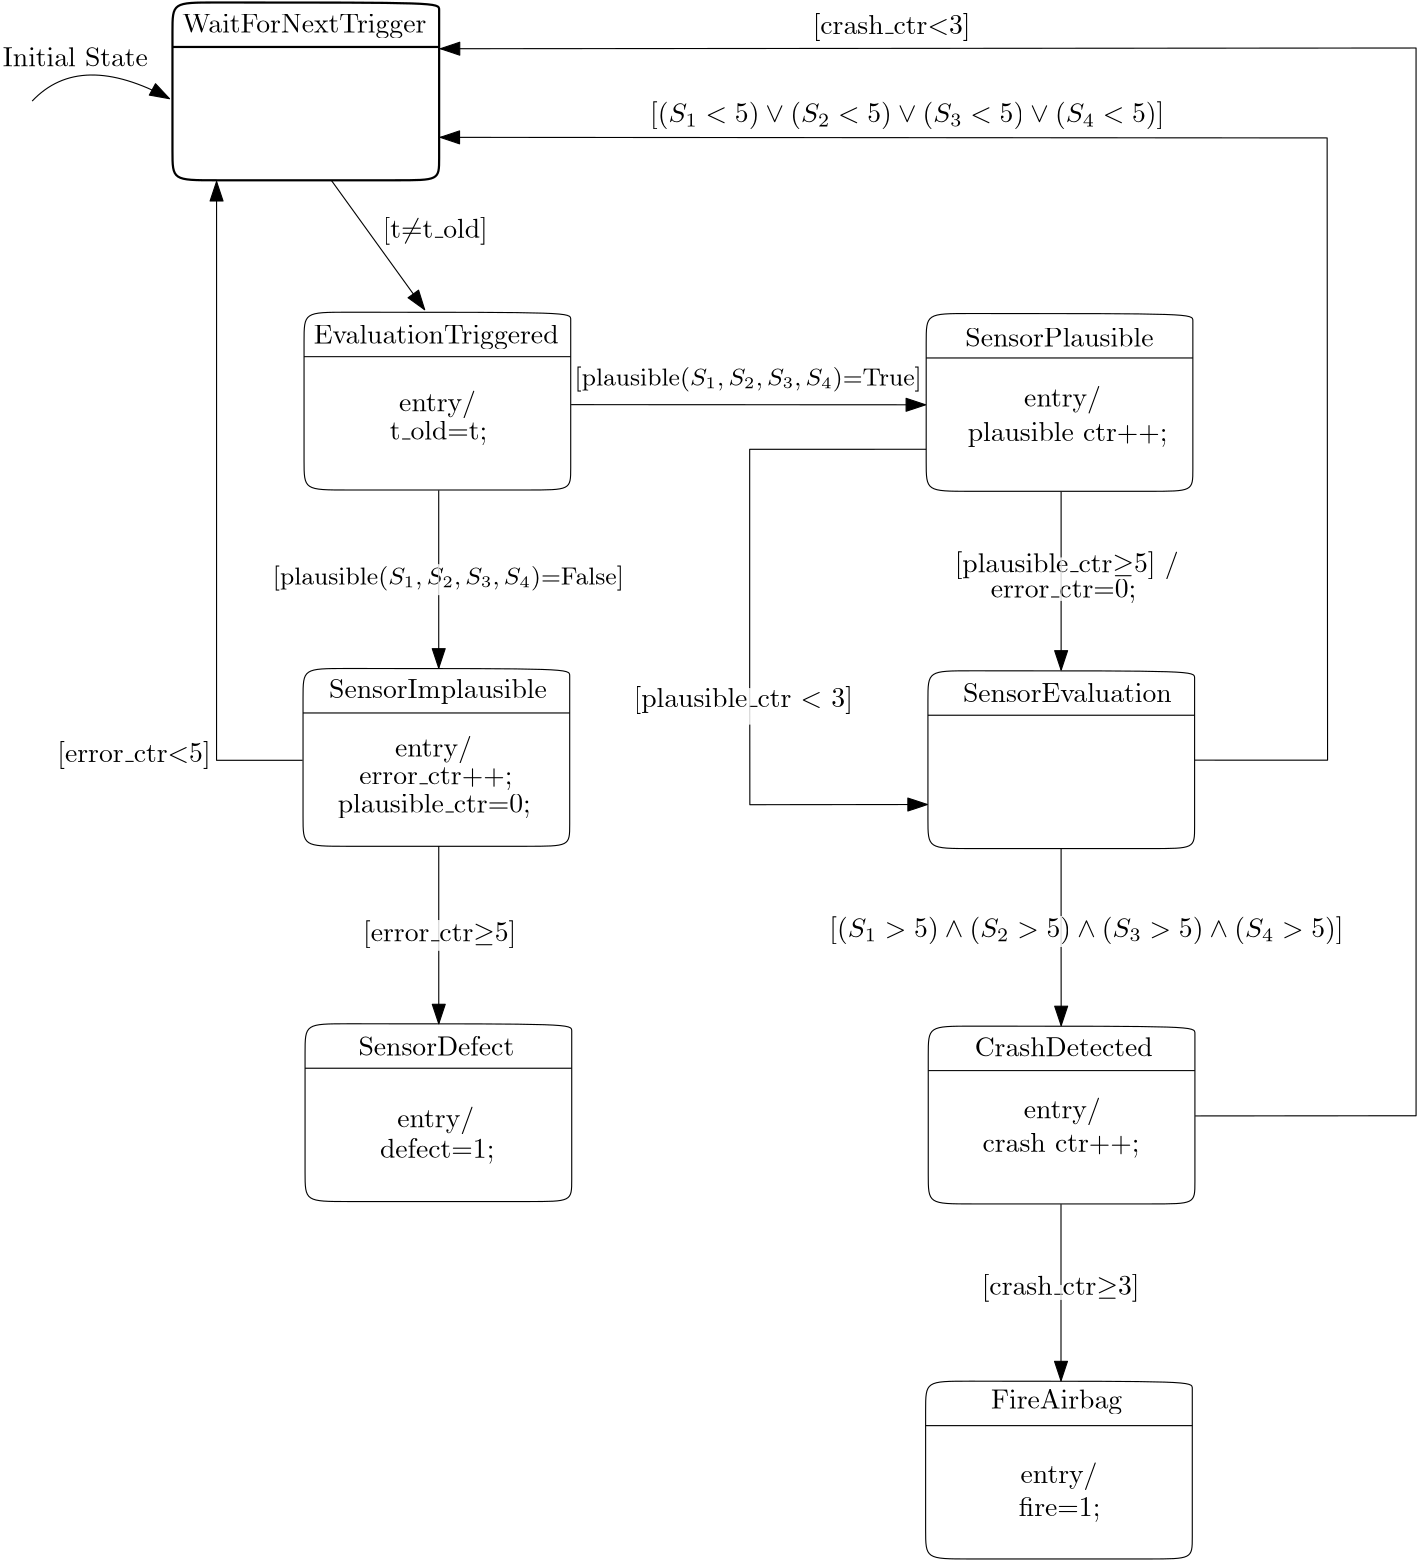 <?xml version="1.0"?>
<!DOCTYPE ipe SYSTEM "ipe.dtd">
<ipe version="70218" creator="Ipe 7.2.28">
<info created="D:20240718121635" modified="D:20240718124838"/>
<ipestyle name="basic">
<symbol name="arrow/arc(spx)">
<path stroke="sym-stroke" fill="sym-stroke" pen="sym-pen">
0 0 m
-1 0.333 l
-1 -0.333 l
h
</path>
</symbol>
<symbol name="arrow/farc(spx)">
<path stroke="sym-stroke" fill="white" pen="sym-pen">
0 0 m
-1 0.333 l
-1 -0.333 l
h
</path>
</symbol>
<symbol name="arrow/ptarc(spx)">
<path stroke="sym-stroke" fill="sym-stroke" pen="sym-pen">
0 0 m
-1 0.333 l
-0.8 0 l
-1 -0.333 l
h
</path>
</symbol>
<symbol name="arrow/fptarc(spx)">
<path stroke="sym-stroke" fill="white" pen="sym-pen">
0 0 m
-1 0.333 l
-0.8 0 l
-1 -0.333 l
h
</path>
</symbol>
<symbol name="mark/circle(sx)" transformations="translations">
<path fill="sym-stroke">
0.6 0 0 0.6 0 0 e
0.4 0 0 0.4 0 0 e
</path>
</symbol>
<symbol name="mark/disk(sx)" transformations="translations">
<path fill="sym-stroke">
0.6 0 0 0.6 0 0 e
</path>
</symbol>
<symbol name="mark/fdisk(sfx)" transformations="translations">
<group>
<path fill="sym-fill">
0.5 0 0 0.5 0 0 e
</path>
<path fill="sym-stroke" fillrule="eofill">
0.6 0 0 0.6 0 0 e
0.4 0 0 0.4 0 0 e
</path>
</group>
</symbol>
<symbol name="mark/box(sx)" transformations="translations">
<path fill="sym-stroke" fillrule="eofill">
-0.6 -0.6 m
0.6 -0.6 l
0.6 0.6 l
-0.6 0.6 l
h
-0.4 -0.4 m
0.4 -0.4 l
0.4 0.4 l
-0.4 0.4 l
h
</path>
</symbol>
<symbol name="mark/square(sx)" transformations="translations">
<path fill="sym-stroke">
-0.6 -0.6 m
0.6 -0.6 l
0.6 0.6 l
-0.6 0.6 l
h
</path>
</symbol>
<symbol name="mark/fsquare(sfx)" transformations="translations">
<group>
<path fill="sym-fill">
-0.5 -0.5 m
0.5 -0.5 l
0.5 0.5 l
-0.5 0.5 l
h
</path>
<path fill="sym-stroke" fillrule="eofill">
-0.6 -0.6 m
0.6 -0.6 l
0.6 0.6 l
-0.6 0.6 l
h
-0.4 -0.4 m
0.4 -0.4 l
0.4 0.4 l
-0.4 0.4 l
h
</path>
</group>
</symbol>
<symbol name="mark/cross(sx)" transformations="translations">
<group>
<path fill="sym-stroke">
-0.43 -0.57 m
0.57 0.43 l
0.43 0.57 l
-0.57 -0.43 l
h
</path>
<path fill="sym-stroke">
-0.43 0.57 m
0.57 -0.43 l
0.43 -0.57 l
-0.57 0.43 l
h
</path>
</group>
</symbol>
<symbol name="arrow/fnormal(spx)">
<path stroke="sym-stroke" fill="white" pen="sym-pen">
0 0 m
-1 0.333 l
-1 -0.333 l
h
</path>
</symbol>
<symbol name="arrow/pointed(spx)">
<path stroke="sym-stroke" fill="sym-stroke" pen="sym-pen">
0 0 m
-1 0.333 l
-0.8 0 l
-1 -0.333 l
h
</path>
</symbol>
<symbol name="arrow/fpointed(spx)">
<path stroke="sym-stroke" fill="white" pen="sym-pen">
0 0 m
-1 0.333 l
-0.8 0 l
-1 -0.333 l
h
</path>
</symbol>
<symbol name="arrow/linear(spx)">
<path stroke="sym-stroke" pen="sym-pen">
-1 0.333 m
0 0 l
-1 -0.333 l
</path>
</symbol>
<symbol name="arrow/fdouble(spx)">
<path stroke="sym-stroke" fill="white" pen="sym-pen">
0 0 m
-1 0.333 l
-1 -0.333 l
h
-1 0 m
-2 0.333 l
-2 -0.333 l
h
</path>
</symbol>
<symbol name="arrow/double(spx)">
<path stroke="sym-stroke" fill="sym-stroke" pen="sym-pen">
0 0 m
-1 0.333 l
-1 -0.333 l
h
-1 0 m
-2 0.333 l
-2 -0.333 l
h
</path>
</symbol>
<symbol name="arrow/mid-normal(spx)">
<path stroke="sym-stroke" fill="sym-stroke" pen="sym-pen">
0.5 0 m
-0.5 0.333 l
-0.5 -0.333 l
h
</path>
</symbol>
<symbol name="arrow/mid-fnormal(spx)">
<path stroke="sym-stroke" fill="white" pen="sym-pen">
0.5 0 m
-0.5 0.333 l
-0.5 -0.333 l
h
</path>
</symbol>
<symbol name="arrow/mid-pointed(spx)">
<path stroke="sym-stroke" fill="sym-stroke" pen="sym-pen">
0.5 0 m
-0.5 0.333 l
-0.3 0 l
-0.5 -0.333 l
h
</path>
</symbol>
<symbol name="arrow/mid-fpointed(spx)">
<path stroke="sym-stroke" fill="white" pen="sym-pen">
0.5 0 m
-0.5 0.333 l
-0.3 0 l
-0.5 -0.333 l
h
</path>
</symbol>
<symbol name="arrow/mid-double(spx)">
<path stroke="sym-stroke" fill="sym-stroke" pen="sym-pen">
1 0 m
0 0.333 l
0 -0.333 l
h
0 0 m
-1 0.333 l
-1 -0.333 l
h
</path>
</symbol>
<symbol name="arrow/mid-fdouble(spx)">
<path stroke="sym-stroke" fill="white" pen="sym-pen">
1 0 m
0 0.333 l
0 -0.333 l
h
0 0 m
-1 0.333 l
-1 -0.333 l
h
</path>
</symbol>
<anglesize name="22.5 deg" value="22.5"/>
<anglesize name="30 deg" value="30"/>
<anglesize name="45 deg" value="45"/>
<anglesize name="60 deg" value="60"/>
<anglesize name="90 deg" value="90"/>
<arrowsize name="large" value="10"/>
<arrowsize name="small" value="5"/>
<arrowsize name="tiny" value="3"/>
<color name="blue" value="0 0 1"/>
<color name="brown" value="0.647 0.165 0.165"/>
<color name="darkblue" value="0 0 0.545"/>
<color name="darkcyan" value="0 0.545 0.545"/>
<color name="darkgray" value="0.663"/>
<color name="darkgreen" value="0 0.392 0"/>
<color name="darkmagenta" value="0.545 0 0.545"/>
<color name="darkorange" value="1 0.549 0"/>
<color name="darkred" value="0.545 0 0"/>
<color name="gold" value="1 0.843 0"/>
<color name="gray" value="0.745"/>
<color name="green" value="0 1 0"/>
<color name="lightblue" value="0.678 0.847 0.902"/>
<color name="lightcyan" value="0.878 1 1"/>
<color name="lightgray" value="0.827"/>
<color name="lightgreen" value="0.565 0.933 0.565"/>
<color name="lightyellow" value="1 1 0.878"/>
<color name="navy" value="0 0 0.502"/>
<color name="orange" value="1 0.647 0"/>
<color name="pink" value="1 0.753 0.796"/>
<color name="purple" value="0.627 0.125 0.941"/>
<color name="red" value="1 0 0"/>
<color name="seagreen" value="0.18 0.545 0.341"/>
<color name="turquoise" value="0.251 0.878 0.816"/>
<color name="violet" value="0.933 0.51 0.933"/>
<color name="yellow" value="1 1 0"/>
<dashstyle name="dash dot dotted" value="[4 2 1 2 1 2] 0"/>
<dashstyle name="dash dotted" value="[4 2 1 2] 0"/>
<dashstyle name="dashed" value="[4] 0"/>
<dashstyle name="dotted" value="[1 3] 0"/>
<gridsize name="10 pts (~3.5 mm)" value="10"/>
<gridsize name="14 pts (~5 mm)" value="14"/>
<gridsize name="16 pts (~6 mm)" value="16"/>
<gridsize name="20 pts (~7 mm)" value="20"/>
<gridsize name="28 pts (~10 mm)" value="28"/>
<gridsize name="32 pts (~12 mm)" value="32"/>
<gridsize name="4 pts" value="4"/>
<gridsize name="56 pts (~20 mm)" value="56"/>
<gridsize name="8 pts (~3 mm)" value="8"/>
<opacity name="10%" value="0.1"/>
<opacity name="30%" value="0.3"/>
<opacity name="50%" value="0.5"/>
<opacity name="75%" value="0.75"/>
<pen name="fat" value="1.2"/>
<pen name="heavier" value="0.8"/>
<pen name="ultrafat" value="2"/>
<symbolsize name="large" value="5"/>
<symbolsize name="small" value="2"/>
<symbolsize name="tiny" value="1.1"/>
<textsize name="Huge" value="\Huge"/>
<textsize name="LARGE" value="\LARGE"/>
<textsize name="Large" value="\Large"/>
<textsize name="footnote" value="\footnotesize"/>
<textsize name="huge" value="\huge"/>
<textsize name="large" value="\large"/>
<textsize name="script" value="\scriptsize"/>
<textsize name="small" value="\small"/>
<textsize name="tiny" value="\tiny"/>
<textstyle name="center" begin="\begin{center}" end="\end{center}"/>
<textstyle name="item" begin="\begin{itemize}\item{}" end="\end{itemize}"/>
<textstyle name="itemize" begin="\begin{itemize}" end="\end{itemize}"/>
<tiling name="falling" angle="-60" step="4" width="1"/>
<tiling name="rising" angle="30" step="4" width="1"/>
</ipestyle>
<page>
<layer name="alpha"/>
<view layers="alpha" active="alpha"/>
<path layer="alpha" matrix="1 0 0 1 -95.875 0.798959" stroke="black" pen="heavier">
176 640 m
256 640
256 640
256 624
256 576
256 576
160 576
160 576
160 640
160 640
176 640 c
</path>
<path matrix="1 0 0 1 -95.875 0.798959" stroke="black" pen="heavier">
160 624 m
256 624 l
</path>
<text matrix="1 0 0 1 -124.373 5.98043" transformations="translations" pos="192 624" stroke="black" type="label" width="87.948" height="6.815" depth="1.93" valign="baseline">WaitForNextTrigger</text>
<path matrix="1 0 0 1 -95.875 0.798959" stroke="black" arrow="normal/normal">
109.49 604.504 m
126.762 622.855
158.93 605.367 c
</path>
<text matrix="1 0 0 1 -117.68 -4.59841" transformations="translations" pos="120.717 622.423" stroke="black" type="label" width="52.304" height="6.918" depth="0" valign="baseline">Initial State</text>
<path matrix="1 0 0 1 176.092 -239.789" stroke="black">
176 640 m
256 640
256 640
256 624
256 576
256 576
160 576
160 576
160 640
160 640
176 640 c
</path>
<path matrix="1 0 0 1 176.092 -239.789" stroke="black">
160 624 m
256 624 l
</path>
<path matrix="1 0 0 1 -48.506 -110.702" stroke="black">
176 640 m
256 640
256 640
256 624
256 576
256 576
160 576
160 576
160 640
160 640
176 640 c
</path>
<path matrix="1 0 0 1 -48.506 -110.702" stroke="black">
160 624 m
256 624 l
</path>
<path matrix="1 0 0 1 -48.87 -238.963" stroke="black">
176 640 m
256 640
256 640
256 624
256 576
256 576
160 576
160 576
160 640
160 640
176 640 c
</path>
<path matrix="1 0 0 1 -48.87 -238.963" stroke="black">
160 624 m
256 624 l
</path>
<path matrix="1 0 0 1 -48.1413 -366.861" stroke="black">
176 640 m
256 640
256 640
256 624
256 576
256 576
160 576
160 576
160 640
160 640
176 640 c
</path>
<path matrix="1 0 0 1 -48.1413 -366.861" stroke="black">
160 624 m
256 624 l
</path>
<path matrix="1 0 0 1 -95.875 0.798959" stroke="black" arrow="normal/normal">
217.229 575.926 m
250.798 529.395 l
</path>
<text matrix="1 0 0 1 -95.875 0.798959" transformations="translations" pos="235.615 555.275" stroke="black" type="label" width="37.902" height="7.473" depth="2.49" valign="baseline">[t$\neq$t\_old]</text>
<text matrix="1 0 0 1 -96.8721 -1.85996" transformations="translations" pos="211.864 519.875" stroke="black" type="label" width="88.197" height="6.926" depth="1.93" valign="baseline">EvaluationTriggered</text>
<text matrix="1 0 0 1 -96.9545 -0.928199" transformations="translations" pos="217.438 391.313" stroke="black" type="label" width="78.456" height="6.926" depth="1.93" valign="baseline">SensorImplausible</text>
<text matrix="1 0 0 1 -93.7161 -3.51894" transformations="translations" pos="224.778 265.231" stroke="black" type="label" width="56.123" height="6.918" depth="0" valign="baseline">SensorDefect</text>
<path matrix="1 0 0 1 175.465 -111.171" stroke="black">
176 640 m
256 640
256 640
256 624
256 576
256 576
160 576
160 576
160 640
160 640
176 640 c
</path>
<path matrix="1 0 0 1 175.465 -111.171" stroke="black">
160 624 m
256 624 l
</path>
<path matrix="1 0 0 1 176.206 -367.714" stroke="black">
176 640 m
256 640
256 640
256 624
256 576
256 576
160 576
160 576
160 640
160 640
176 640 c
</path>
<path matrix="1 0 0 1 176.206 -367.714" stroke="black">
160 624 m
256 624 l
</path>
<path matrix="1 0 0 1 175.259 -495.527" stroke="black">
176 640 m
256 640
256 640
256 624
256 576
256 576
160 576
160 576
160 640
160 640
176 640 c
</path>
<path matrix="1 0 0 1 175.259 -495.527" stroke="black">
160 624 m
256 624 l
</path>
<text matrix="1 0 0 1 15.9645 -4.30973" transformations="translations" pos="333.576 521.232" stroke="black" type="label" width="67.801" height="6.918" depth="0" valign="baseline">SensorPlausible</text>
<text matrix="1 0 0 1 -0.022723 -3.46829" transformations="translations" pos="348.721 392.492" stroke="black" type="label" width="75.218" height="6.918" depth="0" valign="baseline">SensorEvaluation</text>
<text matrix="1 0 0 1 9.23304 -2.34638" transformations="translations" pos="343.673 263.753" stroke="black" type="label" width="64.148" height="6.918" depth="0" valign="baseline">CrashDetected</text>
<text matrix="1 0 0 1 10.9159 -2.90734" transformations="translations" pos="347.88 137.538" stroke="black" type="label" width="47.24" height="6.926" depth="1.93" valign="baseline">FireAirbag</text>
<text matrix="1 0 0 1 5.11669 -0.639586" transformations="translations" pos="140.594 494.284" stroke="black" type="label" width="27.702" height="7.473" depth="2.49" valign="baseline">entry/</text>
<text matrix="1 0 0 1 -2.30251 -0.127917" transformations="translations" pos="144.63 483.59" stroke="black" type="label" width="35.135" height="6.926" depth="1.93" valign="baseline">t\_old=t;</text>
<text matrix="1 0 0 1 3.63928 -124.899" transformations="translations" pos="140.594 494.284" stroke="black" type="label" width="27.702" height="7.473" depth="2.49" valign="baseline">entry/</text>
<text matrix="1 0 0 1 -20.9778 -1.35203" transformations="translations" pos="152.333 360.7" stroke="black" type="label" width="55.171" height="6.135" depth="1.93" valign="baseline">error\_ctr++;</text>
<text matrix="1 0 0 1 -19.791 3.15081" transformations="translations" pos="143.373 346.029" stroke="black" type="label" width="69.534" height="6.926" depth="1.93" valign="baseline">plausible\_ctr=0;</text>
<text matrix="1 0 0 1 4.45126 -258.424" transformations="translations" pos="140.594 494.284" stroke="black" type="label" width="27.702" height="7.473" depth="2.49" valign="baseline">entry/</text>
<text matrix="1 0 0 1 -9.56015 0" transformations="translations" pos="148.379 224.9" stroke="black" type="label" width="41.234" height="6.926" depth="1.93" valign="baseline">defect=1;</text>
<text matrix="1 0 0 1 230.115 1.03592" transformations="translations" pos="140.594 494.284" stroke="black" type="label" width="27.702" height="7.473" depth="2.49" valign="baseline">entry/</text>
<text matrix="1 0 0 1 230.022 -255.155" transformations="translations" pos="140.594 494.284" stroke="black" type="label" width="27.702" height="7.473" depth="2.49" valign="baseline">entry/</text>
<text matrix="1 0 0 1 228.836 -386.491" transformations="translations" pos="140.594 494.284" stroke="black" type="label" width="27.702" height="7.473" depth="2.49" valign="baseline">entry/</text>
<text matrix="1 0 0 1 -3.95741 -0.0609911" transformations="translations" pos="354.348 483.024" stroke="black" type="label" width="72.036" height="6.926" depth="1.93" valign="baseline">plausible ctr++;</text>
<text matrix="1 0 0 1 1.14135 -0.412859" transformations="translations" pos="354.582 227.468" stroke="black" type="label" width="56.566" height="6.926" depth="1.93" valign="baseline">crash ctr++;</text>
<text matrix="1 0 0 1 3.82266 -0.98536" transformations="translations" pos="365.007 96.9464" stroke="black" type="label" width="29.362" height="6.926" depth="1.93" valign="baseline">fire=1;</text>
<text matrix="1 0 0 1 -40.9674 -4.41732" transformations="translations" pos="141.232 435.722" stroke="black" type="label" width="126.393" height="6.726" depth="2.24" valign="baseline" size="small">[plausible($S_1,S_2,S_3,S_4$)=False]</text>
<path stroke="black">
159.975 465.177 m
159.975 438.516 l
</path>
<path stroke="lightgray">
159.978 438.534 m
159.968 427.45 l
</path>
<path stroke="black" arrow="normal/normal">
159.979 427.455 m
159.979 401.182 l
</path>
<path stroke="black" arrow="normal/normal">
110.978 367.986 m
79.9952 367.987 l
80.0013 576.341 l
</path>
<text matrix="1 0 0 1 -41.455 -10.1414" transformations="translations" pos="64.1383 377.539" stroke="black" type="label" width="55.171" height="7.473" depth="2.49" valign="baseline">[error\_ctr$&lt;$5]</text>
<path matrix="1 0 0 1 0.0112112 -128.038" stroke="black">
159.975 465.177 m
159.975 438.516 l
</path>
<path matrix="1 0 0 1 0.0112112 -128.038" stroke="lightgray">
159.978 438.534 m
159.968 427.45 l
</path>
<path matrix="1 0 0 1 0.0112112 -128.038" stroke="black" arrow="normal/normal">
159.979 427.455 m
159.979 401.182 l
</path>
<text matrix="1 0 0 1 68.5993 -74.7113" transformations="translations" pos="64.1383 377.539" stroke="black" type="label" width="55.171" height="7.473" depth="2.49" valign="baseline">[error\_ctr$\ge$5]</text>
<text matrix="1 0 0 1 67.6536 67.2263" transformations="translations" pos="141.232 435.722" stroke="black" type="label" width="124.955" height="6.726" depth="2.24" valign="baseline" size="small">[plausible($S_1,S_2,S_3,S_4$)=True]</text>
<path stroke="black" arrow="normal/normal">
207.626 496.027 m
335.239 495.97 l
</path>
<text matrix="1 0 0 1 -37.1218 -9.91453" transformations="translations" pos="382.83 445.639" stroke="black" type="label" width="80.603" height="7.473" depth="2.49" valign="baseline">[plausible\_ctr$\ge$5] /</text>
<text matrix="1 0 0 1 -14.7271 -2.75054" transformations="translations" pos="373.433 429.334" stroke="black" type="label" width="52.404" height="6.428" depth="1.93" valign="baseline">error\_ctr=0;</text>
<path stroke="black">
384.037 464.667 m
384.037 440.967 l
</path>
<path stroke="lightgray">
384.037 440.967 m
384.037 425.367 l
</path>
<path stroke="black" arrow="normal/normal">
384.036 425.371 m
384.046 400.451 l
</path>
<text matrix="1 0 0 1 -55.9171 22.8505" transformations="translations" pos="286.041 364.353" stroke="black" type="label" width="78.943" height="7.473" depth="2.49" valign="baseline">[plausible\_ctr $&lt;$ 3]</text>
<path stroke="black">
335.428 479.962 m
271.921 479.951 l
271.921 393.947 l
</path>
<path stroke="lightgray">
271.919 393.974 m
271.958 380.821 l
</path>
<path stroke="black" arrow="normal/normal">
271.96 380.853 m
271.981 352.009 l
335.869 352.074 l
</path>
<text matrix="1 0 0 1 -53.1625 -0.693424" transformations="translations" pos="353.751 304.998" stroke="black" type="label" width="185.111" height="7.473" depth="2.49" valign="baseline">[$(S_1 &gt; 5) \land (S_2 &gt; 5) \land (S_3 &gt; 5) \land (S_4 &gt; 5)$]</text>
<path stroke="black">
384.033 336.065 m
384.033 311.885 l
384.033 311.885 l
</path>
<path stroke="lightgray">
384.033 311.885 m
384.033 300.785 l
384.033 300.785 l
384.033 300.785 l
</path>
<path stroke="black" arrow="normal/normal">
384.033 300.785 m
384.06 272.469 l
</path>
<text matrix="1 0 0 1 -14.9452 -0.177919" transformations="translations" pos="370.386 175.739" stroke="black" type="label" width="56.831" height="7.473" depth="2.49" valign="baseline">[crash\_ctr$\ge$3]</text>
<path stroke="black">
383.997 208.176 m
383.997 179.076 l
</path>
<path stroke="lightgray">
383.997 179.116 m
383.997 173.716 l
</path>
<path stroke="black" arrow="normal/normal">
383.997 173.716 m
383.997 144.616 l
</path>
<path stroke="black" arrow="normal/normal">
432.151 368.049 m
479.961 368.037 l
479.807 592.047 l
160.477 592.251 l
</path>
<path stroke="black" arrow="normal/normal">
432.292 239.965 m
511.824 240.029 l
511.818 624.416 l
160.545 624.162 l
</path>
<text matrix="1 0 0 1 -117.69 292.669" transformations="translations" pos="353.751 304.998" stroke="black" type="label" width="185.111" height="7.473" depth="2.49" valign="baseline">[$(S_1 &lt; 5) \lor (S_2 &lt; 5) \lor (S_3 &lt; 5) \lor (S_4 &lt; 5)$]</text>
<text matrix="1 0 0 1 -75.7882 453.753" transformations="translations" pos="370.386 175.739" stroke="black" type="label" width="56.831" height="7.473" depth="2.49" valign="baseline">[crash\_ctr$&lt;$3]</text>
</page>
</ipe>
